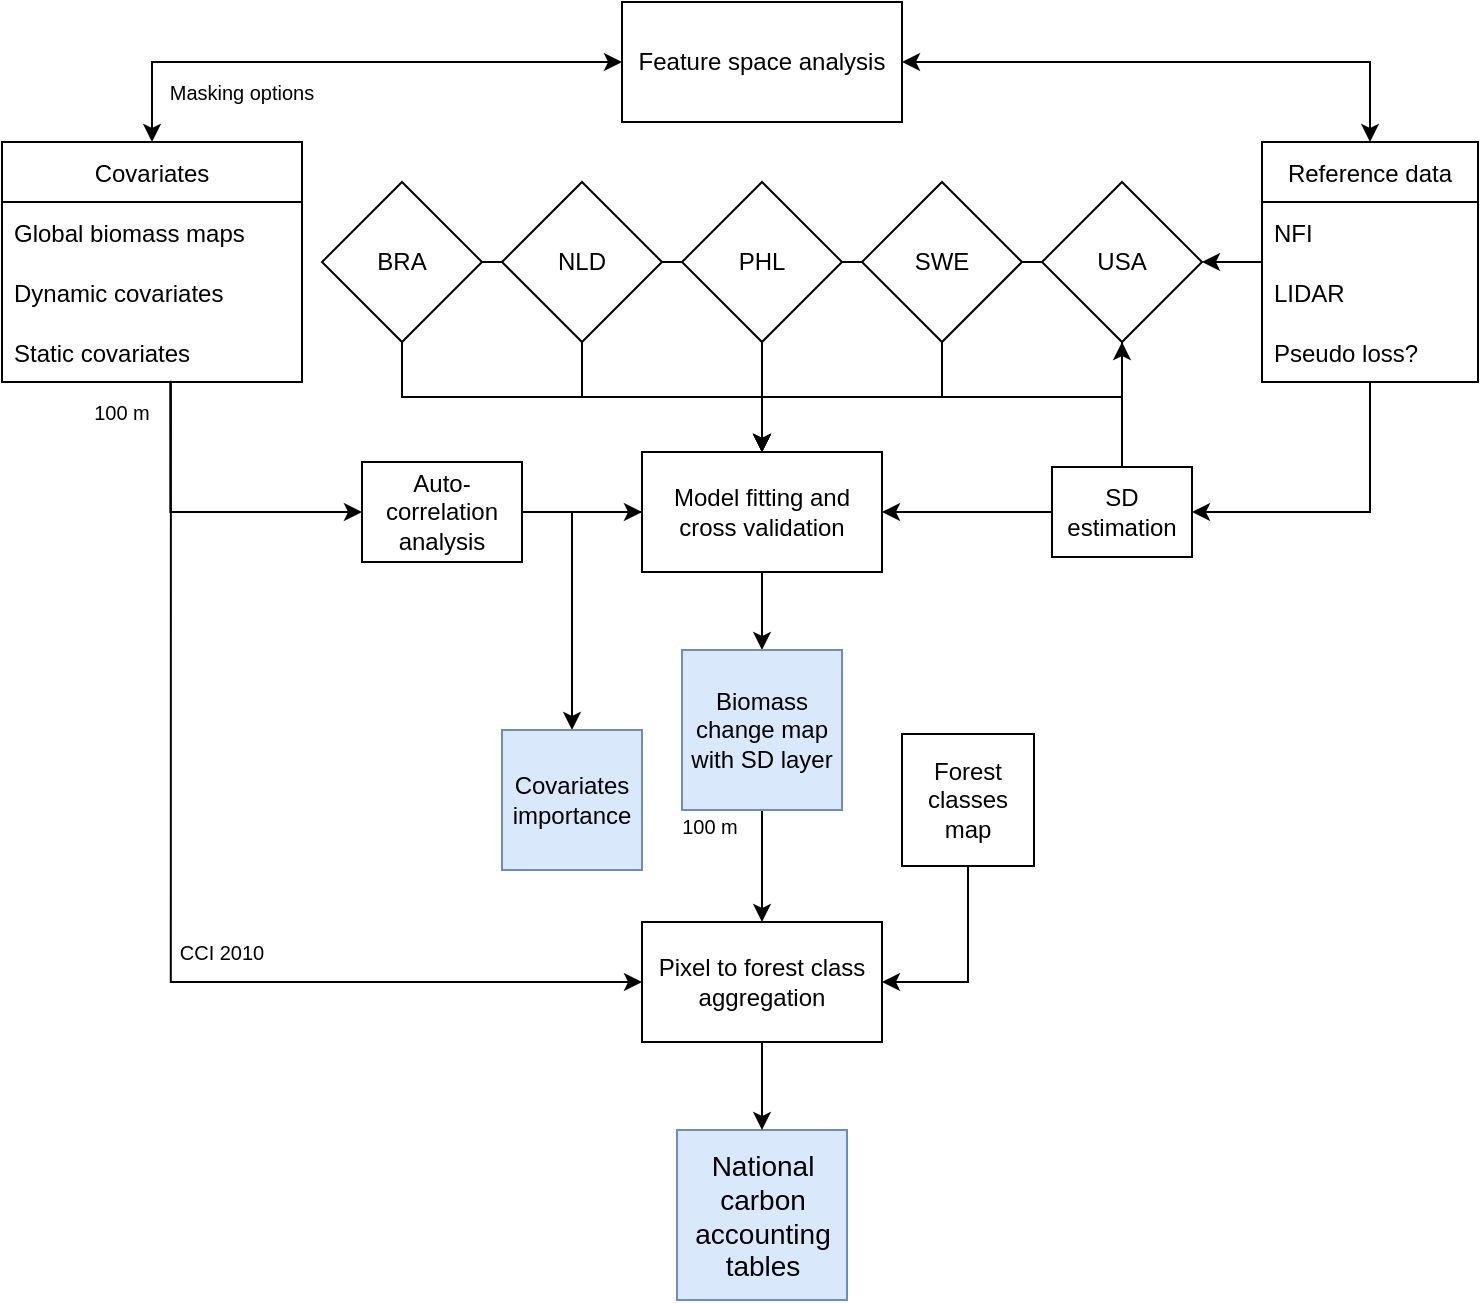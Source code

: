 <mxfile version="20.6.0" type="github"><diagram id="lvXhtnLrh9xN3jQoMVpg" name="Page-1"><mxGraphModel dx="1422" dy="747" grid="1" gridSize="10" guides="1" tooltips="1" connect="1" arrows="1" fold="1" page="1" pageScale="1" pageWidth="850" pageHeight="1100" math="0" shadow="0"><root><mxCell id="0"/><mxCell id="1" parent="0"/><mxCell id="PRABiSprPU6erf5V1ox--1" style="edgeStyle=orthogonalEdgeStyle;rounded=0;orthogonalLoop=1;jettySize=auto;html=1;exitX=0.5;exitY=1;exitDx=0;exitDy=0;entryX=0.5;entryY=0;entryDx=0;entryDy=0;" edge="1" parent="1" source="PRABiSprPU6erf5V1ox--3" target="PRABiSprPU6erf5V1ox--34"><mxGeometry relative="1" as="geometry"/></mxCell><mxCell id="PRABiSprPU6erf5V1ox--2" style="edgeStyle=orthogonalEdgeStyle;rounded=0;orthogonalLoop=1;jettySize=auto;html=1;exitX=0;exitY=0.5;exitDx=0;exitDy=0;entryX=0.5;entryY=0;entryDx=0;entryDy=0;fontColor=default;" edge="1" parent="1" source="PRABiSprPU6erf5V1ox--3" target="PRABiSprPU6erf5V1ox--39"><mxGeometry relative="1" as="geometry"><mxPoint x="325" y="417" as="targetPoint"/></mxGeometry></mxCell><mxCell id="PRABiSprPU6erf5V1ox--3" value="Model fitting and cross validation" style="rounded=0;whiteSpace=wrap;html=1;" vertex="1" parent="1"><mxGeometry x="360" y="265" width="120" height="60" as="geometry"/></mxCell><mxCell id="PRABiSprPU6erf5V1ox--4" style="edgeStyle=orthogonalEdgeStyle;rounded=0;orthogonalLoop=1;jettySize=auto;html=1;exitX=0;exitY=0.5;exitDx=0;exitDy=0;entryX=1;entryY=0.5;entryDx=0;entryDy=0;endArrow=classic;endFill=1;" edge="1" parent="1" source="PRABiSprPU6erf5V1ox--6" target="PRABiSprPU6erf5V1ox--3"><mxGeometry relative="1" as="geometry"/></mxCell><mxCell id="PRABiSprPU6erf5V1ox--5" style="edgeStyle=orthogonalEdgeStyle;rounded=0;orthogonalLoop=1;jettySize=auto;html=1;exitX=0.5;exitY=0;exitDx=0;exitDy=0;entryX=0.5;entryY=1;entryDx=0;entryDy=0;endArrow=classic;endFill=1;" edge="1" parent="1" source="PRABiSprPU6erf5V1ox--6" target="PRABiSprPU6erf5V1ox--30"><mxGeometry relative="1" as="geometry"/></mxCell><mxCell id="PRABiSprPU6erf5V1ox--6" value="SD estimation" style="rounded=0;whiteSpace=wrap;html=1;" vertex="1" parent="1"><mxGeometry x="565" y="272.5" width="70" height="45" as="geometry"/></mxCell><mxCell id="PRABiSprPU6erf5V1ox--7" style="edgeStyle=orthogonalEdgeStyle;rounded=0;orthogonalLoop=1;jettySize=auto;html=1;exitX=0.531;exitY=0.993;exitDx=0;exitDy=0;exitPerimeter=0;startArrow=none;" edge="1" parent="1" source="PRABiSprPU6erf5V1ox--37"><mxGeometry relative="1" as="geometry"><mxPoint x="250" y="295" as="targetPoint"/></mxGeometry></mxCell><mxCell id="PRABiSprPU6erf5V1ox--8" style="edgeStyle=orthogonalEdgeStyle;rounded=0;orthogonalLoop=1;jettySize=auto;html=1;exitX=0.5;exitY=0;exitDx=0;exitDy=0;entryX=0;entryY=0.5;entryDx=0;entryDy=0;endArrow=classic;endFill=1;startArrow=classic;startFill=1;" edge="1" parent="1" source="PRABiSprPU6erf5V1ox--9" target="PRABiSprPU6erf5V1ox--45"><mxGeometry relative="1" as="geometry"/></mxCell><mxCell id="PRABiSprPU6erf5V1ox--9" value="Covariates" style="swimlane;fontStyle=0;childLayout=stackLayout;horizontal=1;startSize=30;horizontalStack=0;resizeParent=1;resizeParentMax=0;resizeLast=0;collapsible=1;marginBottom=0;" vertex="1" parent="1"><mxGeometry x="40" y="110" width="150" height="120" as="geometry"><mxRectangle x="350" y="250" width="100" height="30" as="alternateBounds"/></mxGeometry></mxCell><mxCell id="PRABiSprPU6erf5V1ox--10" value="Global biomass maps" style="text;strokeColor=none;fillColor=none;align=left;verticalAlign=middle;spacingLeft=4;spacingRight=4;overflow=hidden;points=[[0,0.5],[1,0.5]];portConstraint=eastwest;rotatable=0;" vertex="1" parent="PRABiSprPU6erf5V1ox--9"><mxGeometry y="30" width="150" height="30" as="geometry"/></mxCell><mxCell id="PRABiSprPU6erf5V1ox--11" value="Dynamic covariates" style="text;strokeColor=none;fillColor=none;align=left;verticalAlign=middle;spacingLeft=4;spacingRight=4;overflow=hidden;points=[[0,0.5],[1,0.5]];portConstraint=eastwest;rotatable=0;" vertex="1" parent="PRABiSprPU6erf5V1ox--9"><mxGeometry y="60" width="150" height="30" as="geometry"/></mxCell><mxCell id="PRABiSprPU6erf5V1ox--12" value="Static covariates" style="text;strokeColor=none;fillColor=none;align=left;verticalAlign=middle;spacingLeft=4;spacingRight=4;overflow=hidden;points=[[0,0.5],[1,0.5]];portConstraint=eastwest;rotatable=0;" vertex="1" parent="PRABiSprPU6erf5V1ox--9"><mxGeometry y="90" width="150" height="30" as="geometry"/></mxCell><mxCell id="PRABiSprPU6erf5V1ox--13" style="edgeStyle=orthogonalEdgeStyle;rounded=0;orthogonalLoop=1;jettySize=auto;html=1;exitX=0.5;exitY=0;exitDx=0;exitDy=0;entryX=1;entryY=0.5;entryDx=0;entryDy=0;startArrow=classic;startFill=1;" edge="1" parent="1" source="PRABiSprPU6erf5V1ox--16" target="PRABiSprPU6erf5V1ox--45"><mxGeometry relative="1" as="geometry"/></mxCell><mxCell id="PRABiSprPU6erf5V1ox--14" style="edgeStyle=orthogonalEdgeStyle;rounded=0;orthogonalLoop=1;jettySize=auto;html=1;exitX=0.5;exitY=1;exitDx=0;exitDy=0;entryX=1;entryY=0.5;entryDx=0;entryDy=0;endArrow=classic;endFill=1;" edge="1" parent="1" source="PRABiSprPU6erf5V1ox--16" target="PRABiSprPU6erf5V1ox--6"><mxGeometry relative="1" as="geometry"/></mxCell><mxCell id="PRABiSprPU6erf5V1ox--15" style="edgeStyle=orthogonalEdgeStyle;rounded=0;orthogonalLoop=1;jettySize=auto;html=1;exitX=0;exitY=0.5;exitDx=0;exitDy=0;entryX=1;entryY=0.5;entryDx=0;entryDy=0;endArrow=classic;endFill=1;" edge="1" parent="1" source="PRABiSprPU6erf5V1ox--16" target="PRABiSprPU6erf5V1ox--30"><mxGeometry relative="1" as="geometry"/></mxCell><mxCell id="PRABiSprPU6erf5V1ox--16" value="Reference data" style="swimlane;fontStyle=0;childLayout=stackLayout;horizontal=1;startSize=30;horizontalStack=0;resizeParent=1;resizeParentMax=0;resizeLast=0;collapsible=1;marginBottom=0;" vertex="1" parent="1"><mxGeometry x="670" y="110" width="108" height="120" as="geometry"><mxRectangle x="350" y="250" width="100" height="30" as="alternateBounds"/></mxGeometry></mxCell><mxCell id="PRABiSprPU6erf5V1ox--17" value="NFI" style="text;strokeColor=none;fillColor=none;align=left;verticalAlign=middle;spacingLeft=4;spacingRight=4;overflow=hidden;points=[[0,0.5],[1,0.5]];portConstraint=eastwest;rotatable=0;" vertex="1" parent="PRABiSprPU6erf5V1ox--16"><mxGeometry y="30" width="108" height="30" as="geometry"/></mxCell><mxCell id="PRABiSprPU6erf5V1ox--18" value="LIDAR" style="text;strokeColor=none;fillColor=none;align=left;verticalAlign=middle;spacingLeft=4;spacingRight=4;overflow=hidden;points=[[0,0.5],[1,0.5]];portConstraint=eastwest;rotatable=0;" vertex="1" parent="PRABiSprPU6erf5V1ox--16"><mxGeometry y="60" width="108" height="30" as="geometry"/></mxCell><mxCell id="PRABiSprPU6erf5V1ox--19" value="Pseudo loss?" style="text;strokeColor=none;fillColor=none;align=left;verticalAlign=middle;spacingLeft=4;spacingRight=4;overflow=hidden;points=[[0,0.5],[1,0.5]];portConstraint=eastwest;rotatable=0;" vertex="1" parent="PRABiSprPU6erf5V1ox--16"><mxGeometry y="90" width="108" height="30" as="geometry"/></mxCell><mxCell id="PRABiSprPU6erf5V1ox--20" style="edgeStyle=orthogonalEdgeStyle;rounded=0;orthogonalLoop=1;jettySize=auto;html=1;exitX=1;exitY=0.5;exitDx=0;exitDy=0;entryX=0;entryY=0.5;entryDx=0;entryDy=0;endArrow=none;endFill=0;" edge="1" parent="1" source="PRABiSprPU6erf5V1ox--22" target="PRABiSprPU6erf5V1ox--25"><mxGeometry relative="1" as="geometry"/></mxCell><mxCell id="PRABiSprPU6erf5V1ox--21" style="edgeStyle=orthogonalEdgeStyle;rounded=0;orthogonalLoop=1;jettySize=auto;html=1;exitX=0.5;exitY=1;exitDx=0;exitDy=0;entryX=0.5;entryY=0;entryDx=0;entryDy=0;" edge="1" parent="1" source="PRABiSprPU6erf5V1ox--22" target="PRABiSprPU6erf5V1ox--3"><mxGeometry relative="1" as="geometry"><mxPoint x="410" y="270" as="targetPoint"/></mxGeometry></mxCell><mxCell id="PRABiSprPU6erf5V1ox--22" value="NLD" style="rhombus;whiteSpace=wrap;html=1;" vertex="1" parent="1"><mxGeometry x="290" y="130" width="80" height="80" as="geometry"/></mxCell><mxCell id="PRABiSprPU6erf5V1ox--23" style="edgeStyle=orthogonalEdgeStyle;rounded=0;orthogonalLoop=1;jettySize=auto;html=1;exitX=1;exitY=0.5;exitDx=0;exitDy=0;entryX=0;entryY=0.5;entryDx=0;entryDy=0;endArrow=none;endFill=0;" edge="1" parent="1" source="PRABiSprPU6erf5V1ox--25" target="PRABiSprPU6erf5V1ox--28"><mxGeometry relative="1" as="geometry"/></mxCell><mxCell id="PRABiSprPU6erf5V1ox--24" style="edgeStyle=orthogonalEdgeStyle;rounded=0;orthogonalLoop=1;jettySize=auto;html=1;exitX=0.5;exitY=1;exitDx=0;exitDy=0;entryX=0.5;entryY=0;entryDx=0;entryDy=0;" edge="1" parent="1" source="PRABiSprPU6erf5V1ox--25" target="PRABiSprPU6erf5V1ox--3"><mxGeometry relative="1" as="geometry"/></mxCell><mxCell id="PRABiSprPU6erf5V1ox--25" value="PHL" style="rhombus;whiteSpace=wrap;html=1;" vertex="1" parent="1"><mxGeometry x="380" y="130" width="80" height="80" as="geometry"/></mxCell><mxCell id="PRABiSprPU6erf5V1ox--26" style="edgeStyle=orthogonalEdgeStyle;rounded=0;orthogonalLoop=1;jettySize=auto;html=1;exitX=1;exitY=0.5;exitDx=0;exitDy=0;entryX=0;entryY=0.5;entryDx=0;entryDy=0;endArrow=none;endFill=0;" edge="1" parent="1" source="PRABiSprPU6erf5V1ox--28" target="PRABiSprPU6erf5V1ox--30"><mxGeometry relative="1" as="geometry"/></mxCell><mxCell id="PRABiSprPU6erf5V1ox--27" style="edgeStyle=orthogonalEdgeStyle;rounded=0;orthogonalLoop=1;jettySize=auto;html=1;exitX=0.5;exitY=1;exitDx=0;exitDy=0;entryX=0.5;entryY=0;entryDx=0;entryDy=0;" edge="1" parent="1" source="PRABiSprPU6erf5V1ox--28" target="PRABiSprPU6erf5V1ox--3"><mxGeometry relative="1" as="geometry"><mxPoint x="420" y="250" as="targetPoint"/></mxGeometry></mxCell><mxCell id="PRABiSprPU6erf5V1ox--28" value="SWE" style="rhombus;whiteSpace=wrap;html=1;" vertex="1" parent="1"><mxGeometry x="470" y="130" width="80" height="80" as="geometry"/></mxCell><mxCell id="PRABiSprPU6erf5V1ox--29" style="edgeStyle=orthogonalEdgeStyle;rounded=0;orthogonalLoop=1;jettySize=auto;html=1;exitX=0.5;exitY=1;exitDx=0;exitDy=0;entryX=0.5;entryY=0;entryDx=0;entryDy=0;" edge="1" parent="1" source="PRABiSprPU6erf5V1ox--30" target="PRABiSprPU6erf5V1ox--3"><mxGeometry relative="1" as="geometry"><mxPoint x="420" y="250" as="targetPoint"/></mxGeometry></mxCell><mxCell id="PRABiSprPU6erf5V1ox--30" value="USA" style="rhombus;whiteSpace=wrap;html=1;" vertex="1" parent="1"><mxGeometry x="560" y="130" width="80" height="80" as="geometry"/></mxCell><mxCell id="PRABiSprPU6erf5V1ox--31" style="edgeStyle=orthogonalEdgeStyle;rounded=0;orthogonalLoop=1;jettySize=auto;html=1;exitX=0.5;exitY=1;exitDx=0;exitDy=0;entryX=1;entryY=0.5;entryDx=0;entryDy=0;" edge="1" parent="1" source="PRABiSprPU6erf5V1ox--32" target="PRABiSprPU6erf5V1ox--42"><mxGeometry relative="1" as="geometry"/></mxCell><mxCell id="PRABiSprPU6erf5V1ox--32" value="&lt;span style=&quot;font-size: 12px;&quot;&gt;Forest classes map&lt;/span&gt;" style="whiteSpace=wrap;html=1;aspect=fixed;fontSize=10;" vertex="1" parent="1"><mxGeometry x="490" y="406" width="66" height="66" as="geometry"/></mxCell><mxCell id="PRABiSprPU6erf5V1ox--33" style="edgeStyle=orthogonalEdgeStyle;rounded=0;orthogonalLoop=1;jettySize=auto;html=1;exitX=0.5;exitY=1;exitDx=0;exitDy=0;entryX=0.5;entryY=0;entryDx=0;entryDy=0;fontSize=10;" edge="1" parent="1" source="PRABiSprPU6erf5V1ox--34" target="PRABiSprPU6erf5V1ox--42"><mxGeometry relative="1" as="geometry"/></mxCell><mxCell id="PRABiSprPU6erf5V1ox--34" value="&lt;span style=&quot;font-size: 12px;&quot;&gt;Biomass change map with SD layer&lt;/span&gt;" style="whiteSpace=wrap;html=1;aspect=fixed;fontSize=10;fillColor=#dae8fc;strokeColor=#6c8ebf;" vertex="1" parent="1"><mxGeometry x="380" y="364" width="80" height="80" as="geometry"/></mxCell><mxCell id="PRABiSprPU6erf5V1ox--35" value="&lt;font style=&quot;font-size: 14px;&quot;&gt;National carbon accounting tables&lt;/font&gt;" style="whiteSpace=wrap;html=1;aspect=fixed;fontSize=10;fillColor=#dae8fc;strokeColor=#6c8ebf;" vertex="1" parent="1"><mxGeometry x="377.5" y="604" width="85" height="85" as="geometry"/></mxCell><mxCell id="PRABiSprPU6erf5V1ox--36" style="edgeStyle=orthogonalEdgeStyle;rounded=0;orthogonalLoop=1;jettySize=auto;html=1;exitX=1;exitY=0.5;exitDx=0;exitDy=0;entryX=0;entryY=0.5;entryDx=0;entryDy=0;" edge="1" parent="1" source="PRABiSprPU6erf5V1ox--37" target="PRABiSprPU6erf5V1ox--3"><mxGeometry relative="1" as="geometry"/></mxCell><mxCell id="PRABiSprPU6erf5V1ox--37" value="Auto-correlation analysis" style="rounded=0;whiteSpace=wrap;html=1;" vertex="1" parent="1"><mxGeometry x="220" y="270" width="80" height="50" as="geometry"/></mxCell><mxCell id="PRABiSprPU6erf5V1ox--38" value="" style="edgeStyle=orthogonalEdgeStyle;rounded=0;orthogonalLoop=1;jettySize=auto;html=1;exitX=0.563;exitY=0.979;exitDx=0;exitDy=0;exitPerimeter=0;endArrow=classic;entryX=0;entryY=0.5;entryDx=0;entryDy=0;endFill=1;" edge="1" parent="1" source="PRABiSprPU6erf5V1ox--12" target="PRABiSprPU6erf5V1ox--42"><mxGeometry relative="1" as="geometry"><mxPoint x="149.65" y="229.79" as="sourcePoint"/><mxPoint x="250" y="295" as="targetPoint"/></mxGeometry></mxCell><mxCell id="PRABiSprPU6erf5V1ox--39" value="&lt;span style=&quot;font-size: 12px;&quot;&gt;Covariates importance&lt;/span&gt;" style="whiteSpace=wrap;html=1;aspect=fixed;fontSize=10;fillColor=#dae8fc;strokeColor=#6c8ebf;" vertex="1" parent="1"><mxGeometry x="290" y="404" width="70" height="70" as="geometry"/></mxCell><mxCell id="PRABiSprPU6erf5V1ox--40" value="" style="edgeStyle=orthogonalEdgeStyle;rounded=0;orthogonalLoop=1;jettySize=auto;html=1;exitX=0.561;exitY=1.014;exitDx=0;exitDy=0;exitPerimeter=0;endArrow=classic;entryX=0;entryY=0.5;entryDx=0;entryDy=0;endFill=1;" edge="1" parent="1" source="PRABiSprPU6erf5V1ox--12" target="PRABiSprPU6erf5V1ox--37"><mxGeometry relative="1" as="geometry"><mxPoint x="159.65" y="239.79" as="sourcePoint"/><mxPoint x="395" y="525" as="targetPoint"/></mxGeometry></mxCell><mxCell id="PRABiSprPU6erf5V1ox--41" style="edgeStyle=orthogonalEdgeStyle;rounded=0;orthogonalLoop=1;jettySize=auto;html=1;exitX=0.5;exitY=1;exitDx=0;exitDy=0;entryX=0.5;entryY=0;entryDx=0;entryDy=0;" edge="1" parent="1" source="PRABiSprPU6erf5V1ox--42" target="PRABiSprPU6erf5V1ox--35"><mxGeometry relative="1" as="geometry"/></mxCell><mxCell id="PRABiSprPU6erf5V1ox--42" value="Pixel to forest class aggregation" style="rounded=0;whiteSpace=wrap;html=1;" vertex="1" parent="1"><mxGeometry x="360" y="500" width="120" height="60" as="geometry"/></mxCell><mxCell id="PRABiSprPU6erf5V1ox--43" value="&lt;font style=&quot;font-size: 10px;&quot;&gt;100 m&lt;/font&gt;" style="text;html=1;strokeColor=none;fillColor=none;align=center;verticalAlign=middle;whiteSpace=wrap;rounded=0;" vertex="1" parent="1"><mxGeometry x="70" y="230" width="60" height="30" as="geometry"/></mxCell><mxCell id="PRABiSprPU6erf5V1ox--44" value="&lt;font style=&quot;font-size: 10px;&quot;&gt;100 m&lt;/font&gt;" style="text;html=1;strokeColor=none;fillColor=none;align=center;verticalAlign=middle;whiteSpace=wrap;rounded=0;" vertex="1" parent="1"><mxGeometry x="364" y="437" width="60" height="30" as="geometry"/></mxCell><mxCell id="PRABiSprPU6erf5V1ox--45" value="Feature space analysis" style="rounded=0;whiteSpace=wrap;html=1;" vertex="1" parent="1"><mxGeometry x="350" y="40" width="140" height="60" as="geometry"/></mxCell><mxCell id="PRABiSprPU6erf5V1ox--46" style="edgeStyle=orthogonalEdgeStyle;rounded=0;orthogonalLoop=1;jettySize=auto;html=1;exitX=1;exitY=0.5;exitDx=0;exitDy=0;entryX=0;entryY=0.5;entryDx=0;entryDy=0;endArrow=none;endFill=0;" edge="1" parent="1" source="PRABiSprPU6erf5V1ox--48" target="PRABiSprPU6erf5V1ox--22"><mxGeometry relative="1" as="geometry"/></mxCell><mxCell id="PRABiSprPU6erf5V1ox--47" style="edgeStyle=orthogonalEdgeStyle;rounded=0;orthogonalLoop=1;jettySize=auto;html=1;exitX=0.5;exitY=1;exitDx=0;exitDy=0;entryX=0.5;entryY=0;entryDx=0;entryDy=0;endArrow=classic;endFill=1;" edge="1" parent="1" source="PRABiSprPU6erf5V1ox--48" target="PRABiSprPU6erf5V1ox--3"><mxGeometry relative="1" as="geometry"/></mxCell><mxCell id="PRABiSprPU6erf5V1ox--48" value="BRA" style="rhombus;whiteSpace=wrap;html=1;" vertex="1" parent="1"><mxGeometry x="200" y="130" width="80" height="80" as="geometry"/></mxCell><mxCell id="PRABiSprPU6erf5V1ox--49" value="&lt;font style=&quot;font-size: 10px;&quot;&gt;CCI 2010&lt;/font&gt;" style="text;html=1;strokeColor=none;fillColor=none;align=center;verticalAlign=middle;whiteSpace=wrap;rounded=0;" vertex="1" parent="1"><mxGeometry x="120" y="500" width="60" height="30" as="geometry"/></mxCell><mxCell id="PRABiSprPU6erf5V1ox--50" value="&lt;span style=&quot;font-size: 10px;&quot;&gt;Masking options&lt;/span&gt;" style="text;html=1;strokeColor=none;fillColor=none;align=center;verticalAlign=middle;whiteSpace=wrap;rounded=0;" vertex="1" parent="1"><mxGeometry x="120" y="70" width="80" height="30" as="geometry"/></mxCell></root></mxGraphModel></diagram></mxfile>